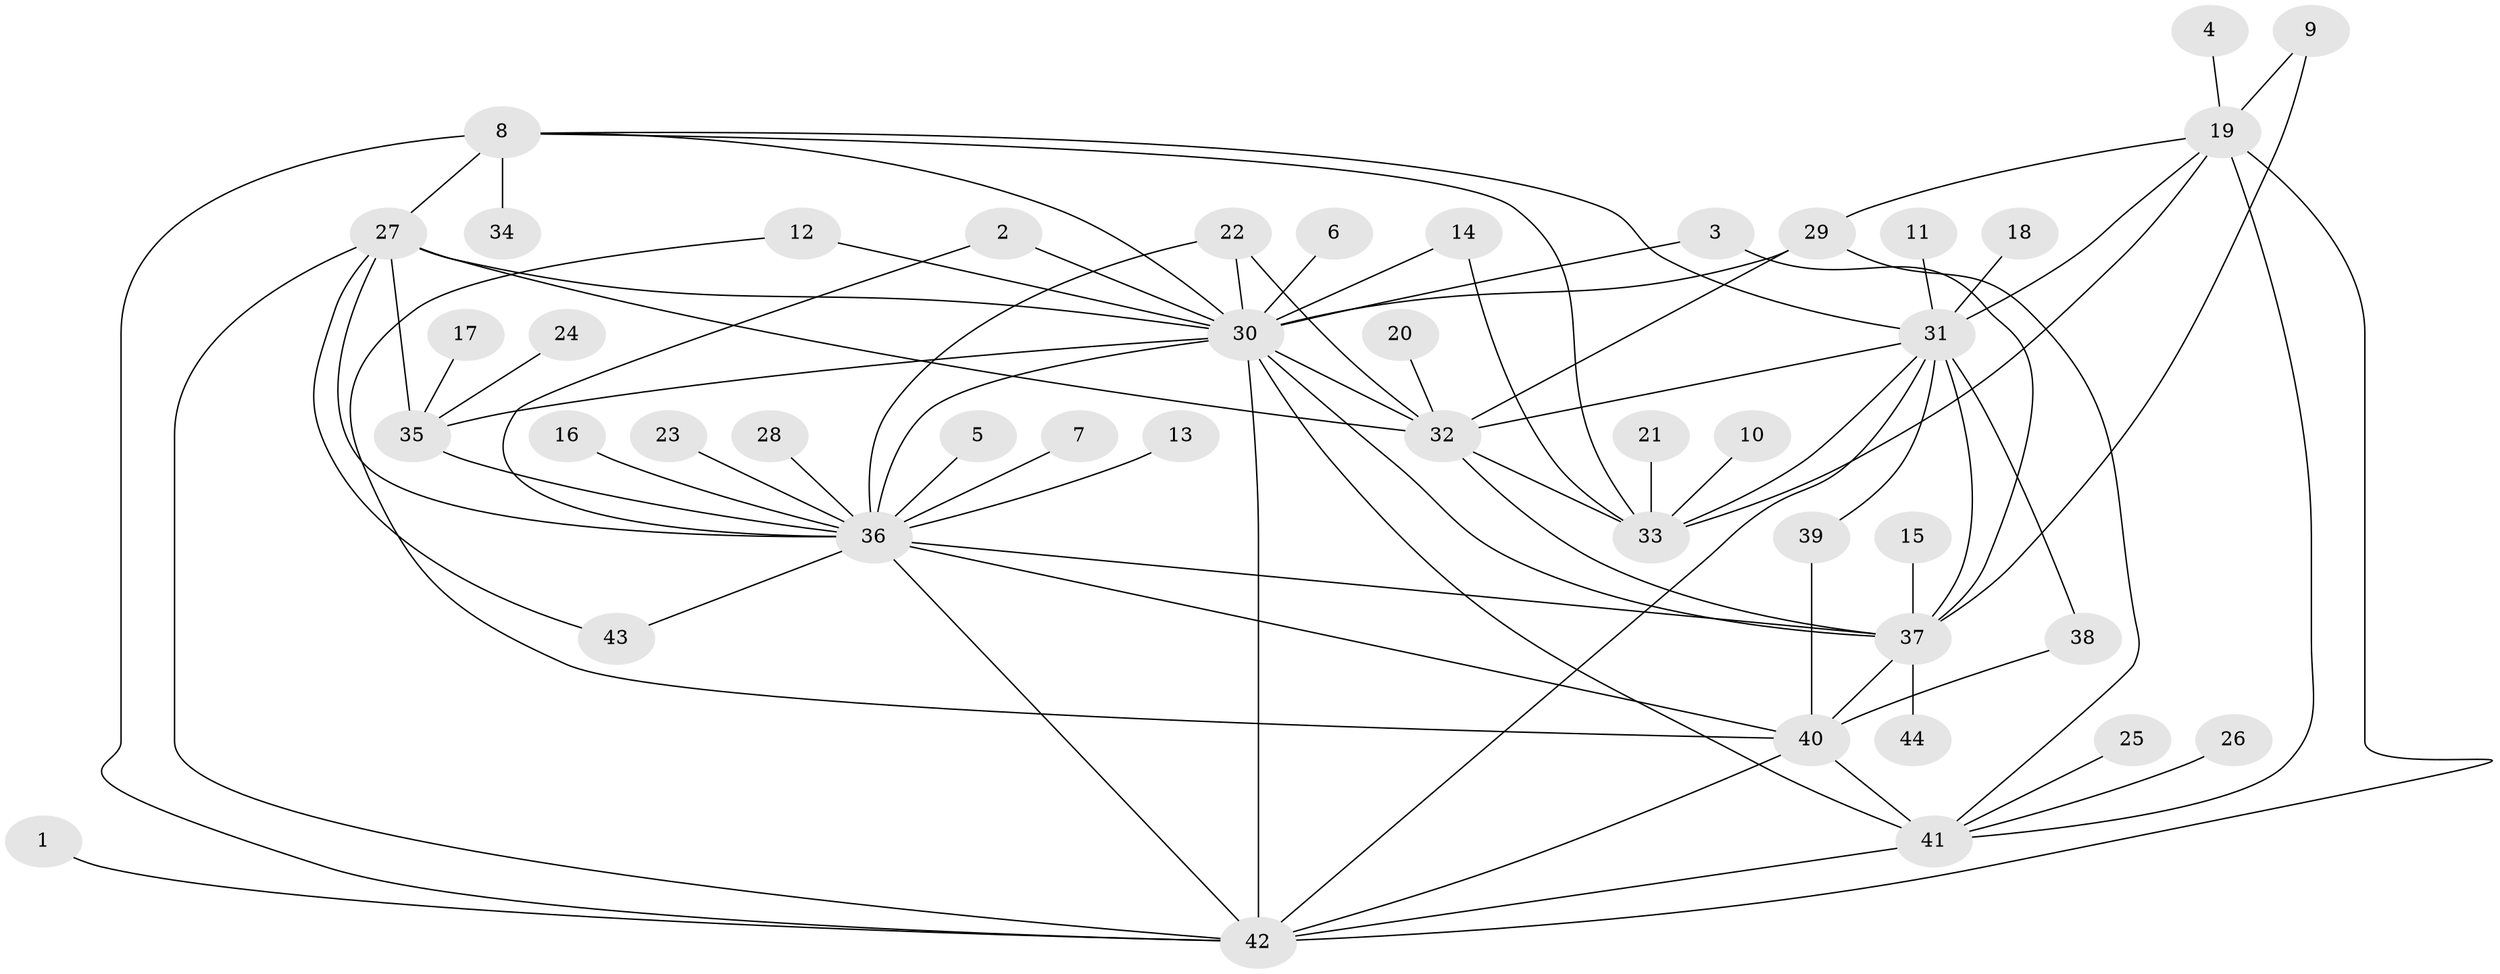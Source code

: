 // original degree distribution, {7: 0.03529411764705882, 3: 0.10588235294117647, 21: 0.011764705882352941, 10: 0.011764705882352941, 16: 0.011764705882352941, 1: 0.4470588235294118, 4: 0.023529411764705882, 8: 0.023529411764705882, 22: 0.011764705882352941, 6: 0.047058823529411764, 5: 0.047058823529411764, 2: 0.21176470588235294, 11: 0.011764705882352941}
// Generated by graph-tools (version 1.1) at 2025/26/03/09/25 03:26:05]
// undirected, 44 vertices, 78 edges
graph export_dot {
graph [start="1"]
  node [color=gray90,style=filled];
  1;
  2;
  3;
  4;
  5;
  6;
  7;
  8;
  9;
  10;
  11;
  12;
  13;
  14;
  15;
  16;
  17;
  18;
  19;
  20;
  21;
  22;
  23;
  24;
  25;
  26;
  27;
  28;
  29;
  30;
  31;
  32;
  33;
  34;
  35;
  36;
  37;
  38;
  39;
  40;
  41;
  42;
  43;
  44;
  1 -- 42 [weight=1.0];
  2 -- 30 [weight=1.0];
  2 -- 36 [weight=1.0];
  3 -- 30 [weight=1.0];
  3 -- 37 [weight=1.0];
  4 -- 19 [weight=1.0];
  5 -- 36 [weight=1.0];
  6 -- 30 [weight=1.0];
  7 -- 36 [weight=1.0];
  8 -- 27 [weight=1.0];
  8 -- 30 [weight=1.0];
  8 -- 31 [weight=1.0];
  8 -- 33 [weight=1.0];
  8 -- 34 [weight=1.0];
  8 -- 42 [weight=2.0];
  9 -- 19 [weight=1.0];
  9 -- 37 [weight=1.0];
  10 -- 33 [weight=1.0];
  11 -- 31 [weight=1.0];
  12 -- 30 [weight=1.0];
  12 -- 40 [weight=1.0];
  13 -- 36 [weight=1.0];
  14 -- 30 [weight=1.0];
  14 -- 33 [weight=1.0];
  15 -- 37 [weight=1.0];
  16 -- 36 [weight=1.0];
  17 -- 35 [weight=1.0];
  18 -- 31 [weight=1.0];
  19 -- 29 [weight=1.0];
  19 -- 31 [weight=1.0];
  19 -- 33 [weight=1.0];
  19 -- 41 [weight=1.0];
  19 -- 42 [weight=2.0];
  20 -- 32 [weight=1.0];
  21 -- 33 [weight=1.0];
  22 -- 30 [weight=1.0];
  22 -- 32 [weight=1.0];
  22 -- 36 [weight=1.0];
  23 -- 36 [weight=1.0];
  24 -- 35 [weight=1.0];
  25 -- 41 [weight=1.0];
  26 -- 41 [weight=1.0];
  27 -- 30 [weight=1.0];
  27 -- 32 [weight=1.0];
  27 -- 35 [weight=1.0];
  27 -- 36 [weight=1.0];
  27 -- 42 [weight=1.0];
  27 -- 43 [weight=1.0];
  28 -- 36 [weight=1.0];
  29 -- 30 [weight=1.0];
  29 -- 32 [weight=1.0];
  29 -- 41 [weight=1.0];
  30 -- 32 [weight=2.0];
  30 -- 35 [weight=1.0];
  30 -- 36 [weight=2.0];
  30 -- 37 [weight=1.0];
  30 -- 41 [weight=1.0];
  30 -- 42 [weight=2.0];
  31 -- 32 [weight=1.0];
  31 -- 33 [weight=1.0];
  31 -- 37 [weight=2.0];
  31 -- 38 [weight=1.0];
  31 -- 39 [weight=1.0];
  31 -- 42 [weight=1.0];
  32 -- 33 [weight=1.0];
  32 -- 37 [weight=1.0];
  35 -- 36 [weight=1.0];
  36 -- 37 [weight=1.0];
  36 -- 40 [weight=1.0];
  36 -- 42 [weight=1.0];
  36 -- 43 [weight=1.0];
  37 -- 40 [weight=1.0];
  37 -- 44 [weight=1.0];
  38 -- 40 [weight=1.0];
  39 -- 40 [weight=1.0];
  40 -- 41 [weight=1.0];
  40 -- 42 [weight=1.0];
  41 -- 42 [weight=2.0];
}
